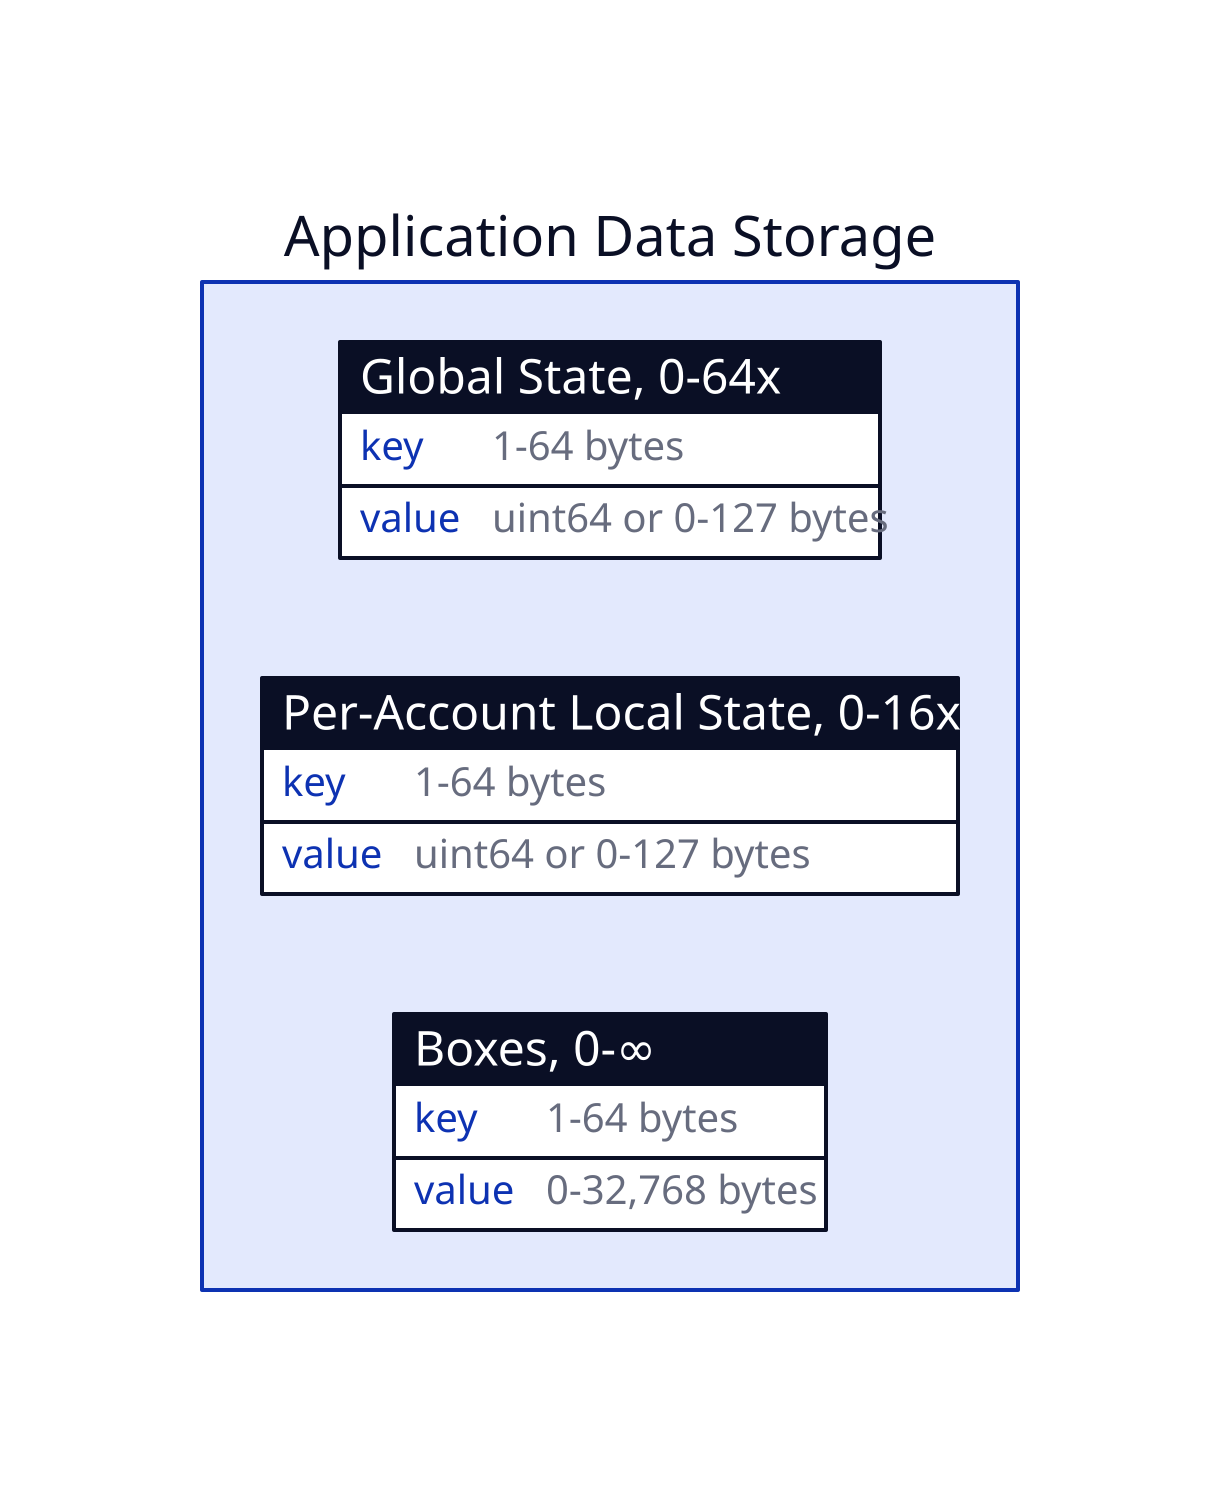 direction: left
Application Data Storage: {
  "Global State, 0-64x": {
    shape: sql_table
    key: 1-64 bytes
    value: uint64 or 0-127 bytes
  }
  "Per-Account Local State, 0-16x": {
    shape: sql_table
    key: 1-64 bytes
    value: uint64 or 0-127 bytes
  }
  Boxes, 0-∞: {
    shape: sql_table
    key: 1-64 bytes
    value: 0-32,768 bytes
  }
}